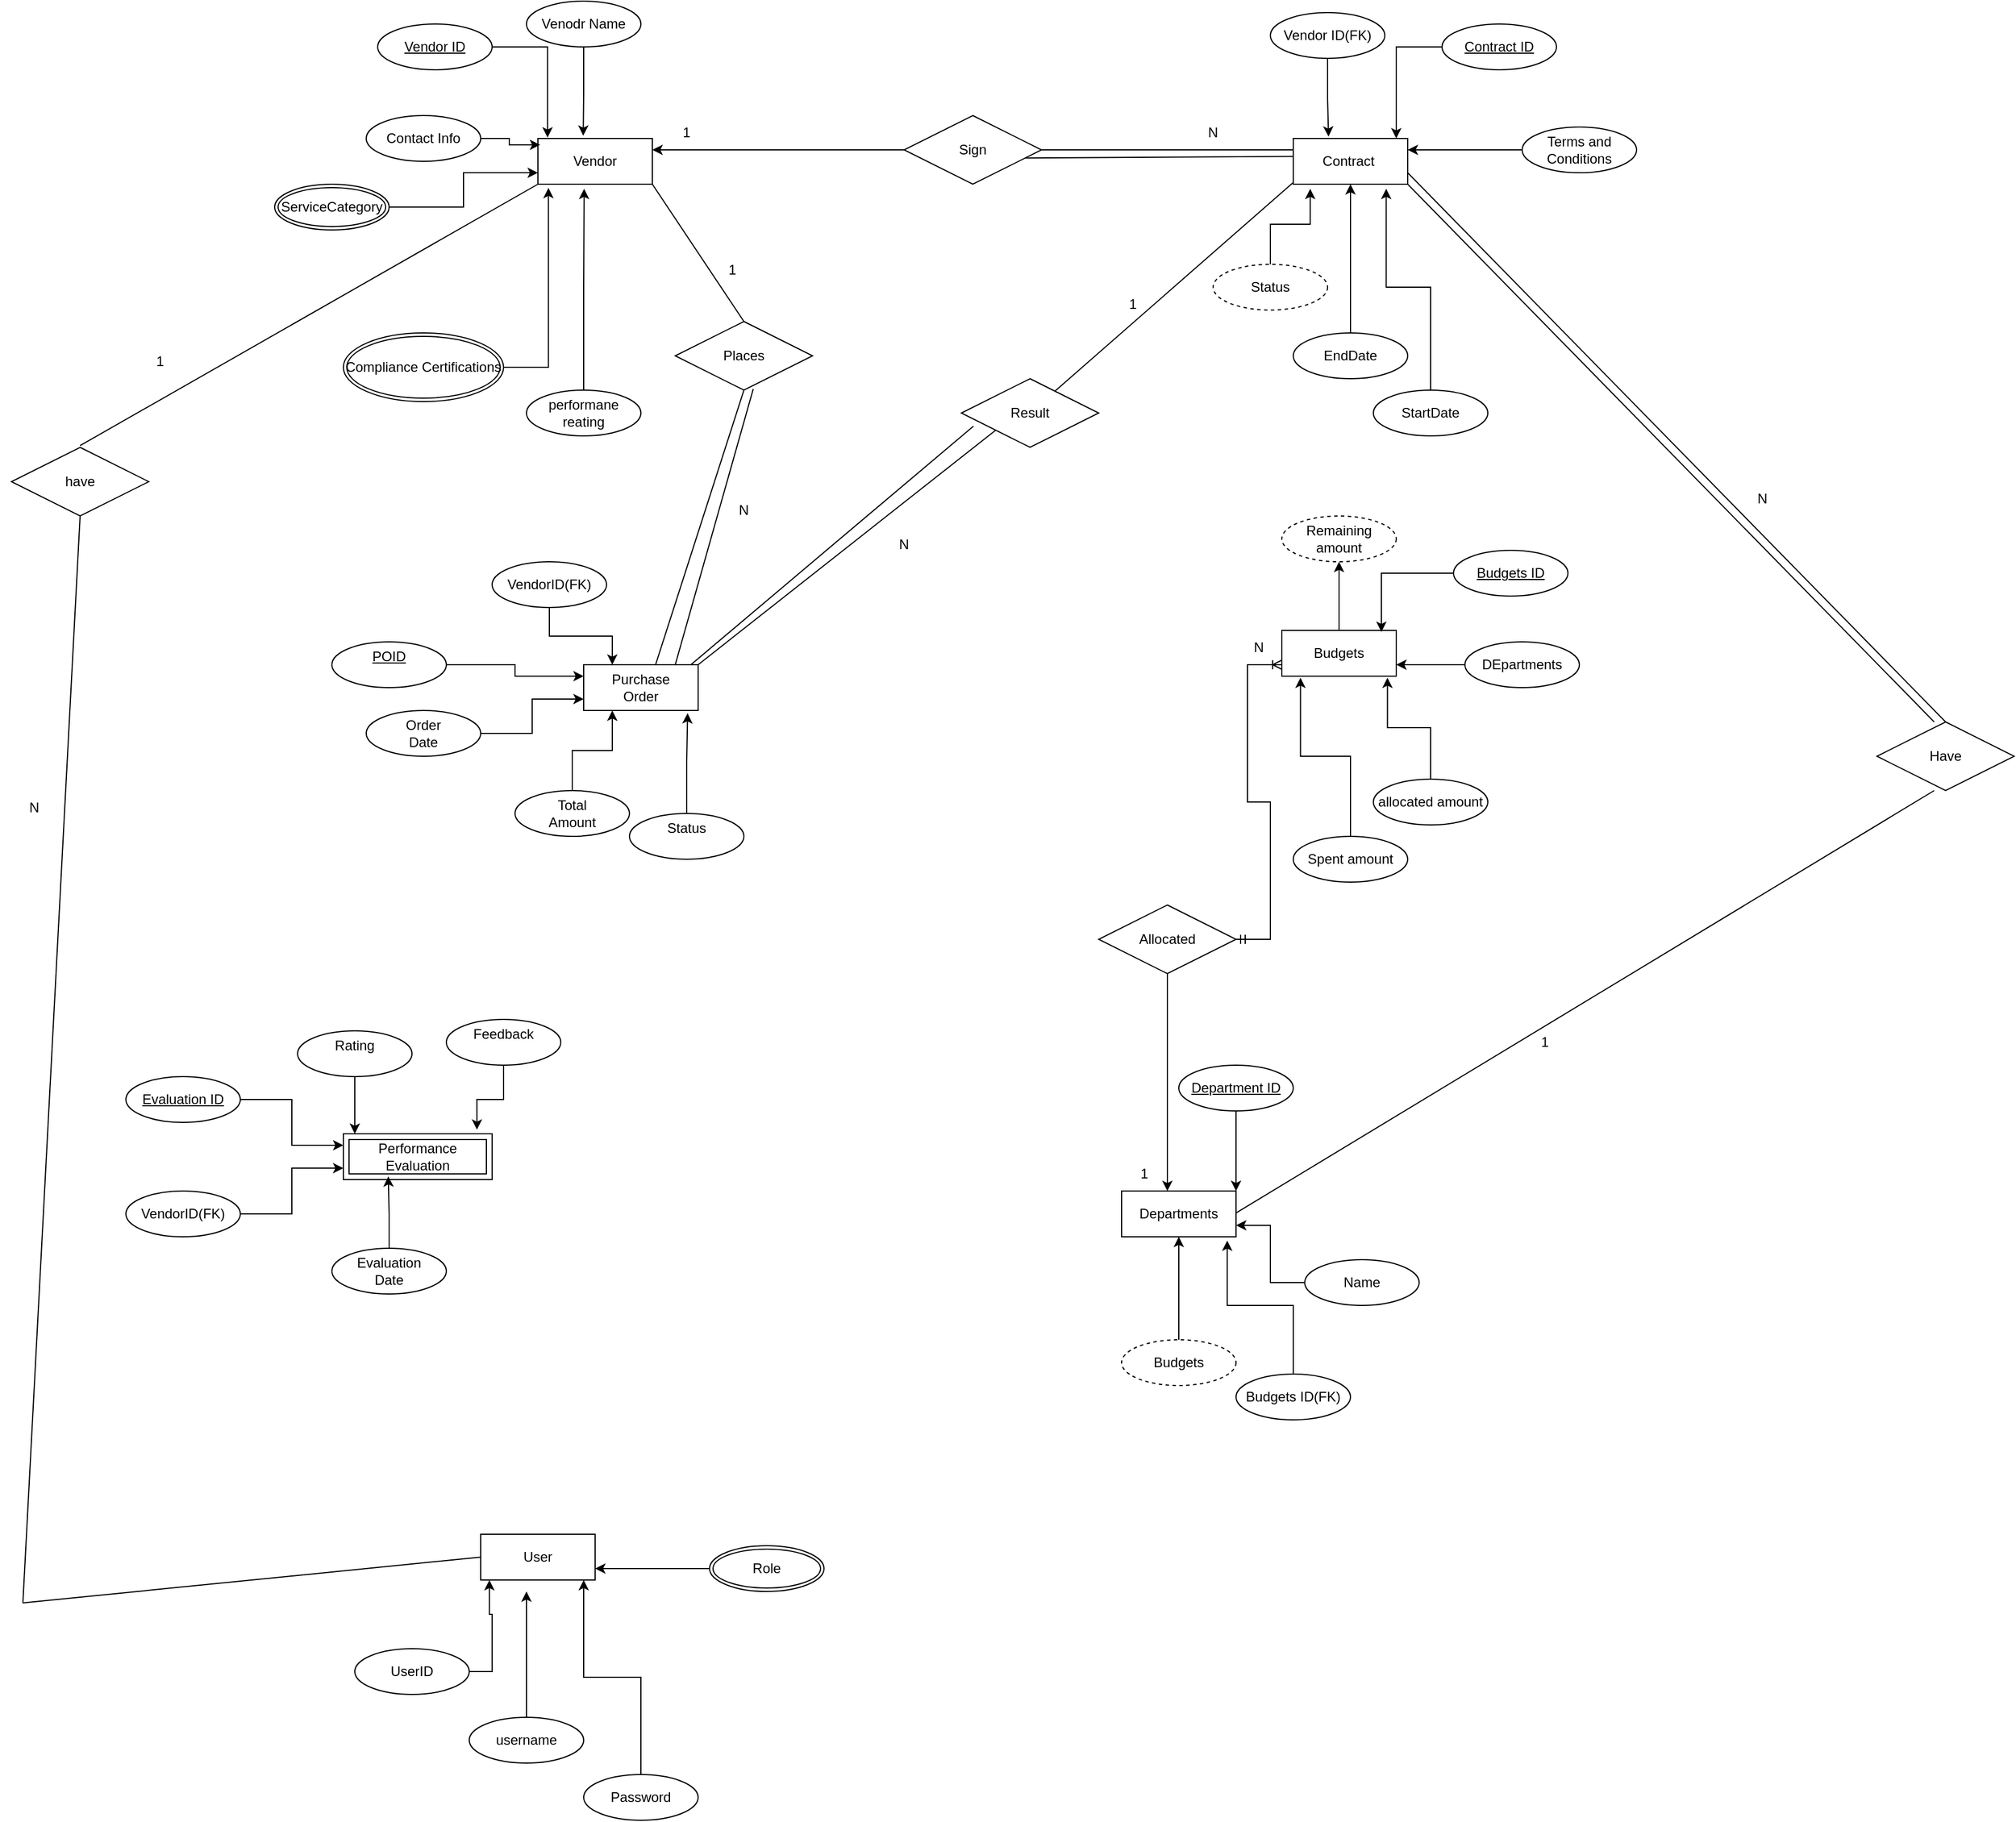 <mxfile version="25.0.1">
  <diagram name="Page-1" id="dSJH2aCxagZpSAD6MMlF">
    <mxGraphModel dx="2610" dy="936" grid="1" gridSize="10" guides="1" tooltips="1" connect="1" arrows="1" fold="1" page="1" pageScale="1" pageWidth="850" pageHeight="1100" math="0" shadow="0">
      <root>
        <mxCell id="0" />
        <mxCell id="1" parent="0" />
        <mxCell id="AMsg4iov6ipe1h9Xt787-1" value="Vendor" style="whiteSpace=wrap;html=1;align=center;" vertex="1" parent="1">
          <mxGeometry x="100" y="150" width="100" height="40" as="geometry" />
        </mxCell>
        <mxCell id="AMsg4iov6ipe1h9Xt787-2" value="Vendor ID" style="ellipse;whiteSpace=wrap;html=1;align=center;fontStyle=4;" vertex="1" parent="1">
          <mxGeometry x="-40" y="50" width="100" height="40" as="geometry" />
        </mxCell>
        <mxCell id="AMsg4iov6ipe1h9Xt787-3" value="StartDate" style="ellipse;whiteSpace=wrap;html=1;align=center;" vertex="1" parent="1">
          <mxGeometry x="830" y="370" width="100" height="40" as="geometry" />
        </mxCell>
        <mxCell id="AMsg4iov6ipe1h9Xt787-94" style="edgeStyle=orthogonalEdgeStyle;rounded=0;orthogonalLoop=1;jettySize=auto;html=1;entryX=0.5;entryY=1;entryDx=0;entryDy=0;" edge="1" parent="1" source="AMsg4iov6ipe1h9Xt787-4" target="AMsg4iov6ipe1h9Xt787-11">
          <mxGeometry relative="1" as="geometry" />
        </mxCell>
        <mxCell id="AMsg4iov6ipe1h9Xt787-4" value="EndDate" style="ellipse;whiteSpace=wrap;html=1;align=center;" vertex="1" parent="1">
          <mxGeometry x="760" y="320" width="100" height="40" as="geometry" />
        </mxCell>
        <mxCell id="AMsg4iov6ipe1h9Xt787-5" value="Vendor ID(FK)" style="ellipse;whiteSpace=wrap;html=1;align=center;" vertex="1" parent="1">
          <mxGeometry x="740" y="40" width="100" height="40" as="geometry" />
        </mxCell>
        <mxCell id="AMsg4iov6ipe1h9Xt787-6" value="performane reating" style="ellipse;whiteSpace=wrap;html=1;align=center;" vertex="1" parent="1">
          <mxGeometry x="90" y="370" width="100" height="40" as="geometry" />
        </mxCell>
        <mxCell id="AMsg4iov6ipe1h9Xt787-9" value="Contact Info" style="ellipse;whiteSpace=wrap;html=1;align=center;" vertex="1" parent="1">
          <mxGeometry x="-50" y="130" width="100" height="40" as="geometry" />
        </mxCell>
        <mxCell id="AMsg4iov6ipe1h9Xt787-10" value="Venodr Name" style="ellipse;whiteSpace=wrap;html=1;align=center;" vertex="1" parent="1">
          <mxGeometry x="90" y="30" width="100" height="40" as="geometry" />
        </mxCell>
        <mxCell id="AMsg4iov6ipe1h9Xt787-11" value="Contract&amp;nbsp;" style="whiteSpace=wrap;html=1;align=center;" vertex="1" parent="1">
          <mxGeometry x="760" y="150" width="100" height="40" as="geometry" />
        </mxCell>
        <mxCell id="AMsg4iov6ipe1h9Xt787-12" value="Contract ID" style="ellipse;whiteSpace=wrap;html=1;align=center;fontStyle=4;" vertex="1" parent="1">
          <mxGeometry x="890" y="50" width="100" height="40" as="geometry" />
        </mxCell>
        <mxCell id="AMsg4iov6ipe1h9Xt787-13" value="Compliance&amp;nbsp;Certifications" style="ellipse;shape=doubleEllipse;margin=3;whiteSpace=wrap;html=1;align=center;" vertex="1" parent="1">
          <mxGeometry x="-70" y="320" width="140" height="60" as="geometry" />
        </mxCell>
        <mxCell id="AMsg4iov6ipe1h9Xt787-86" style="edgeStyle=orthogonalEdgeStyle;rounded=0;orthogonalLoop=1;jettySize=auto;html=1;entryX=0;entryY=0.75;entryDx=0;entryDy=0;" edge="1" parent="1" source="AMsg4iov6ipe1h9Xt787-14" target="AMsg4iov6ipe1h9Xt787-1">
          <mxGeometry relative="1" as="geometry" />
        </mxCell>
        <mxCell id="AMsg4iov6ipe1h9Xt787-14" value="ServiceCategory" style="ellipse;shape=doubleEllipse;margin=3;whiteSpace=wrap;html=1;align=center;" vertex="1" parent="1">
          <mxGeometry x="-130" y="190" width="100" height="40" as="geometry" />
        </mxCell>
        <mxCell id="AMsg4iov6ipe1h9Xt787-96" style="edgeStyle=orthogonalEdgeStyle;rounded=0;orthogonalLoop=1;jettySize=auto;html=1;entryX=1;entryY=0.25;entryDx=0;entryDy=0;" edge="1" parent="1" source="AMsg4iov6ipe1h9Xt787-15" target="AMsg4iov6ipe1h9Xt787-11">
          <mxGeometry relative="1" as="geometry" />
        </mxCell>
        <mxCell id="AMsg4iov6ipe1h9Xt787-15" value="Terms and Conditions" style="ellipse;whiteSpace=wrap;html=1;align=center;" vertex="1" parent="1">
          <mxGeometry x="960" y="140" width="100" height="40" as="geometry" />
        </mxCell>
        <mxCell id="AMsg4iov6ipe1h9Xt787-16" value="Status" style="ellipse;whiteSpace=wrap;html=1;align=center;dashed=1;" vertex="1" parent="1">
          <mxGeometry x="690" y="260" width="100" height="40" as="geometry" />
        </mxCell>
        <mxCell id="AMsg4iov6ipe1h9Xt787-99" style="edgeStyle=orthogonalEdgeStyle;rounded=0;orthogonalLoop=1;jettySize=auto;html=1;entryX=0;entryY=0.25;entryDx=0;entryDy=0;" edge="1" parent="1" source="AMsg4iov6ipe1h9Xt787-18" target="AMsg4iov6ipe1h9Xt787-17">
          <mxGeometry relative="1" as="geometry" />
        </mxCell>
        <mxCell id="AMsg4iov6ipe1h9Xt787-18" value="&#xa;POID&#xa;&#xa;" style="ellipse;whiteSpace=wrap;html=1;align=center;fontStyle=4;" vertex="1" parent="1">
          <mxGeometry x="-80" y="590" width="100" height="40" as="geometry" />
        </mxCell>
        <mxCell id="AMsg4iov6ipe1h9Xt787-19" value="&#xa;Status&#xa;&#xa;" style="ellipse;whiteSpace=wrap;html=1;align=center;" vertex="1" parent="1">
          <mxGeometry x="180" y="740" width="100" height="40" as="geometry" />
        </mxCell>
        <mxCell id="AMsg4iov6ipe1h9Xt787-100" style="edgeStyle=orthogonalEdgeStyle;rounded=0;orthogonalLoop=1;jettySize=auto;html=1;entryX=0;entryY=0.75;entryDx=0;entryDy=0;" edge="1" parent="1" source="AMsg4iov6ipe1h9Xt787-20" target="AMsg4iov6ipe1h9Xt787-17">
          <mxGeometry relative="1" as="geometry" />
        </mxCell>
        <mxCell id="AMsg4iov6ipe1h9Xt787-20" value="&lt;br&gt;Order&lt;div&gt;Date&lt;br&gt;&lt;br&gt;&lt;/div&gt;" style="ellipse;whiteSpace=wrap;html=1;align=center;" vertex="1" parent="1">
          <mxGeometry x="-50" y="650" width="100" height="40" as="geometry" />
        </mxCell>
        <mxCell id="AMsg4iov6ipe1h9Xt787-102" style="edgeStyle=orthogonalEdgeStyle;rounded=0;orthogonalLoop=1;jettySize=auto;html=1;entryX=0.25;entryY=1;entryDx=0;entryDy=0;" edge="1" parent="1" source="AMsg4iov6ipe1h9Xt787-21" target="AMsg4iov6ipe1h9Xt787-17">
          <mxGeometry relative="1" as="geometry" />
        </mxCell>
        <mxCell id="AMsg4iov6ipe1h9Xt787-21" value="&lt;br&gt;Total&lt;div&gt;Amount&lt;br&gt;&lt;br&gt;&lt;/div&gt;" style="ellipse;whiteSpace=wrap;html=1;align=center;" vertex="1" parent="1">
          <mxGeometry x="80" y="720" width="100" height="40" as="geometry" />
        </mxCell>
        <mxCell id="AMsg4iov6ipe1h9Xt787-98" style="edgeStyle=orthogonalEdgeStyle;rounded=0;orthogonalLoop=1;jettySize=auto;html=1;entryX=0.25;entryY=0;entryDx=0;entryDy=0;" edge="1" parent="1" source="AMsg4iov6ipe1h9Xt787-22" target="AMsg4iov6ipe1h9Xt787-17">
          <mxGeometry relative="1" as="geometry" />
        </mxCell>
        <mxCell id="AMsg4iov6ipe1h9Xt787-22" value="&lt;br&gt;VendorID(FK)&lt;div&gt;&lt;br/&gt;&lt;/div&gt;" style="ellipse;whiteSpace=wrap;html=1;align=center;" vertex="1" parent="1">
          <mxGeometry x="60" y="520" width="100" height="40" as="geometry" />
        </mxCell>
        <mxCell id="AMsg4iov6ipe1h9Xt787-51" style="edgeStyle=orthogonalEdgeStyle;rounded=0;orthogonalLoop=1;jettySize=auto;html=1;entryX=0.5;entryY=1;entryDx=0;entryDy=0;" edge="1" parent="1" source="AMsg4iov6ipe1h9Xt787-23" target="AMsg4iov6ipe1h9Xt787-29">
          <mxGeometry relative="1" as="geometry" />
        </mxCell>
        <mxCell id="AMsg4iov6ipe1h9Xt787-23" value="Budgets" style="whiteSpace=wrap;html=1;align=center;" vertex="1" parent="1">
          <mxGeometry x="750" y="580" width="100" height="40" as="geometry" />
        </mxCell>
        <mxCell id="AMsg4iov6ipe1h9Xt787-24" value="Budgets ID" style="ellipse;whiteSpace=wrap;html=1;align=center;fontStyle=4;" vertex="1" parent="1">
          <mxGeometry x="900" y="510" width="100" height="40" as="geometry" />
        </mxCell>
        <mxCell id="AMsg4iov6ipe1h9Xt787-25" value="Spent amount" style="ellipse;whiteSpace=wrap;html=1;align=center;" vertex="1" parent="1">
          <mxGeometry x="760" y="760" width="100" height="40" as="geometry" />
        </mxCell>
        <mxCell id="AMsg4iov6ipe1h9Xt787-26" value="allocated amount" style="ellipse;whiteSpace=wrap;html=1;align=center;" vertex="1" parent="1">
          <mxGeometry x="830" y="710" width="100" height="40" as="geometry" />
        </mxCell>
        <mxCell id="AMsg4iov6ipe1h9Xt787-54" style="edgeStyle=orthogonalEdgeStyle;rounded=0;orthogonalLoop=1;jettySize=auto;html=1;entryX=1;entryY=0.75;entryDx=0;entryDy=0;" edge="1" parent="1" source="AMsg4iov6ipe1h9Xt787-27" target="AMsg4iov6ipe1h9Xt787-23">
          <mxGeometry relative="1" as="geometry" />
        </mxCell>
        <mxCell id="AMsg4iov6ipe1h9Xt787-27" value="DEpartments" style="ellipse;whiteSpace=wrap;html=1;align=center;" vertex="1" parent="1">
          <mxGeometry x="910" y="590" width="100" height="40" as="geometry" />
        </mxCell>
        <mxCell id="AMsg4iov6ipe1h9Xt787-29" value="Remaining amount" style="ellipse;whiteSpace=wrap;html=1;align=center;dashed=1;" vertex="1" parent="1">
          <mxGeometry x="750" y="480" width="100" height="40" as="geometry" />
        </mxCell>
        <mxCell id="AMsg4iov6ipe1h9Xt787-30" value="&lt;br&gt;Performance&lt;div&gt;Evaluation&lt;br&gt;&lt;br&gt;&lt;/div&gt;" style="shape=ext;margin=3;double=1;whiteSpace=wrap;html=1;align=center;" vertex="1" parent="1">
          <mxGeometry x="-70" y="1020" width="130" height="40" as="geometry" />
        </mxCell>
        <mxCell id="AMsg4iov6ipe1h9Xt787-104" style="edgeStyle=orthogonalEdgeStyle;rounded=0;orthogonalLoop=1;jettySize=auto;html=1;entryX=0;entryY=0.25;entryDx=0;entryDy=0;" edge="1" parent="1" source="AMsg4iov6ipe1h9Xt787-31" target="AMsg4iov6ipe1h9Xt787-30">
          <mxGeometry relative="1" as="geometry" />
        </mxCell>
        <mxCell id="AMsg4iov6ipe1h9Xt787-31" value="Evaluation ID" style="ellipse;whiteSpace=wrap;html=1;align=center;fontStyle=4;" vertex="1" parent="1">
          <mxGeometry x="-260" y="970" width="100" height="40" as="geometry" />
        </mxCell>
        <mxCell id="AMsg4iov6ipe1h9Xt787-105" style="edgeStyle=orthogonalEdgeStyle;rounded=0;orthogonalLoop=1;jettySize=auto;html=1;entryX=0;entryY=0.75;entryDx=0;entryDy=0;" edge="1" parent="1" source="AMsg4iov6ipe1h9Xt787-32" target="AMsg4iov6ipe1h9Xt787-30">
          <mxGeometry relative="1" as="geometry" />
        </mxCell>
        <mxCell id="AMsg4iov6ipe1h9Xt787-32" value="VendorID(FK)" style="ellipse;whiteSpace=wrap;html=1;align=center;" vertex="1" parent="1">
          <mxGeometry x="-260" y="1070" width="100" height="40" as="geometry" />
        </mxCell>
        <mxCell id="AMsg4iov6ipe1h9Xt787-33" value="&lt;br&gt;Evaluation&lt;div&gt;Date&lt;br&gt;&lt;br&gt;&lt;/div&gt;" style="ellipse;whiteSpace=wrap;html=1;align=center;" vertex="1" parent="1">
          <mxGeometry x="-80" y="1120" width="100" height="40" as="geometry" />
        </mxCell>
        <mxCell id="AMsg4iov6ipe1h9Xt787-34" value="&#xa;Feedback&#xa;&#xa;" style="ellipse;whiteSpace=wrap;html=1;align=center;" vertex="1" parent="1">
          <mxGeometry x="20" y="920" width="100" height="40" as="geometry" />
        </mxCell>
        <mxCell id="AMsg4iov6ipe1h9Xt787-35" value="&#xa;Rating&#xa;&#xa;" style="ellipse;whiteSpace=wrap;html=1;align=center;" vertex="1" parent="1">
          <mxGeometry x="-110" y="930" width="100" height="40" as="geometry" />
        </mxCell>
        <mxCell id="AMsg4iov6ipe1h9Xt787-37" value="Departments" style="whiteSpace=wrap;html=1;align=center;" vertex="1" parent="1">
          <mxGeometry x="610" y="1070" width="100" height="40" as="geometry" />
        </mxCell>
        <mxCell id="AMsg4iov6ipe1h9Xt787-48" style="edgeStyle=orthogonalEdgeStyle;rounded=0;orthogonalLoop=1;jettySize=auto;html=1;entryX=1;entryY=0;entryDx=0;entryDy=0;" edge="1" parent="1" source="AMsg4iov6ipe1h9Xt787-39" target="AMsg4iov6ipe1h9Xt787-37">
          <mxGeometry relative="1" as="geometry" />
        </mxCell>
        <mxCell id="AMsg4iov6ipe1h9Xt787-39" value="Department ID" style="ellipse;whiteSpace=wrap;html=1;align=center;fontStyle=4;" vertex="1" parent="1">
          <mxGeometry x="660" y="960" width="100" height="40" as="geometry" />
        </mxCell>
        <mxCell id="AMsg4iov6ipe1h9Xt787-49" style="edgeStyle=orthogonalEdgeStyle;rounded=0;orthogonalLoop=1;jettySize=auto;html=1;entryX=1;entryY=0.75;entryDx=0;entryDy=0;" edge="1" parent="1" source="AMsg4iov6ipe1h9Xt787-40" target="AMsg4iov6ipe1h9Xt787-37">
          <mxGeometry relative="1" as="geometry" />
        </mxCell>
        <mxCell id="AMsg4iov6ipe1h9Xt787-40" value="Name" style="ellipse;whiteSpace=wrap;html=1;align=center;" vertex="1" parent="1">
          <mxGeometry x="770" y="1130" width="100" height="40" as="geometry" />
        </mxCell>
        <mxCell id="AMsg4iov6ipe1h9Xt787-41" value="Budgets ID(FK)" style="ellipse;whiteSpace=wrap;html=1;align=center;" vertex="1" parent="1">
          <mxGeometry x="710" y="1230" width="100" height="40" as="geometry" />
        </mxCell>
        <mxCell id="AMsg4iov6ipe1h9Xt787-46" style="edgeStyle=orthogonalEdgeStyle;rounded=0;orthogonalLoop=1;jettySize=auto;html=1;entryX=0.5;entryY=1;entryDx=0;entryDy=0;" edge="1" parent="1" source="AMsg4iov6ipe1h9Xt787-42" target="AMsg4iov6ipe1h9Xt787-37">
          <mxGeometry relative="1" as="geometry" />
        </mxCell>
        <mxCell id="AMsg4iov6ipe1h9Xt787-42" value="Budgets" style="ellipse;whiteSpace=wrap;html=1;align=center;dashed=1;" vertex="1" parent="1">
          <mxGeometry x="610" y="1200" width="100" height="40" as="geometry" />
        </mxCell>
        <mxCell id="AMsg4iov6ipe1h9Xt787-45" style="edgeStyle=orthogonalEdgeStyle;rounded=0;orthogonalLoop=1;jettySize=auto;html=1;" edge="1" parent="1" source="AMsg4iov6ipe1h9Xt787-43">
          <mxGeometry relative="1" as="geometry">
            <mxPoint x="650" y="1070" as="targetPoint" />
          </mxGeometry>
        </mxCell>
        <mxCell id="AMsg4iov6ipe1h9Xt787-43" value="Allocated" style="shape=rhombus;perimeter=rhombusPerimeter;whiteSpace=wrap;html=1;align=center;" vertex="1" parent="1">
          <mxGeometry x="590" y="820" width="120" height="60" as="geometry" />
        </mxCell>
        <mxCell id="AMsg4iov6ipe1h9Xt787-50" style="edgeStyle=orthogonalEdgeStyle;rounded=0;orthogonalLoop=1;jettySize=auto;html=1;entryX=0.923;entryY=1.083;entryDx=0;entryDy=0;entryPerimeter=0;" edge="1" parent="1" source="AMsg4iov6ipe1h9Xt787-41" target="AMsg4iov6ipe1h9Xt787-37">
          <mxGeometry relative="1" as="geometry" />
        </mxCell>
        <mxCell id="AMsg4iov6ipe1h9Xt787-52" style="edgeStyle=orthogonalEdgeStyle;rounded=0;orthogonalLoop=1;jettySize=auto;html=1;entryX=0.87;entryY=0.033;entryDx=0;entryDy=0;entryPerimeter=0;" edge="1" parent="1" source="AMsg4iov6ipe1h9Xt787-24" target="AMsg4iov6ipe1h9Xt787-23">
          <mxGeometry relative="1" as="geometry" />
        </mxCell>
        <mxCell id="AMsg4iov6ipe1h9Xt787-53" style="edgeStyle=orthogonalEdgeStyle;rounded=0;orthogonalLoop=1;jettySize=auto;html=1;entryX=0.923;entryY=1.033;entryDx=0;entryDy=0;entryPerimeter=0;" edge="1" parent="1" source="AMsg4iov6ipe1h9Xt787-26" target="AMsg4iov6ipe1h9Xt787-23">
          <mxGeometry relative="1" as="geometry" />
        </mxCell>
        <mxCell id="AMsg4iov6ipe1h9Xt787-55" style="edgeStyle=orthogonalEdgeStyle;rounded=0;orthogonalLoop=1;jettySize=auto;html=1;entryX=0.163;entryY=1.033;entryDx=0;entryDy=0;entryPerimeter=0;" edge="1" parent="1" source="AMsg4iov6ipe1h9Xt787-25" target="AMsg4iov6ipe1h9Xt787-23">
          <mxGeometry relative="1" as="geometry" />
        </mxCell>
        <mxCell id="AMsg4iov6ipe1h9Xt787-56" value="" style="edgeStyle=entityRelationEdgeStyle;fontSize=12;html=1;endArrow=ERoneToMany;startArrow=ERmandOne;rounded=0;entryX=0;entryY=0.75;entryDx=0;entryDy=0;" edge="1" parent="1" target="AMsg4iov6ipe1h9Xt787-23">
          <mxGeometry width="100" height="100" relative="1" as="geometry">
            <mxPoint x="710" y="850" as="sourcePoint" />
            <mxPoint x="810" y="750" as="targetPoint" />
          </mxGeometry>
        </mxCell>
        <mxCell id="AMsg4iov6ipe1h9Xt787-58" style="edgeStyle=orthogonalEdgeStyle;rounded=0;orthogonalLoop=1;jettySize=auto;html=1;entryX=1;entryY=0.25;entryDx=0;entryDy=0;" edge="1" parent="1" source="AMsg4iov6ipe1h9Xt787-57" target="AMsg4iov6ipe1h9Xt787-1">
          <mxGeometry relative="1" as="geometry" />
        </mxCell>
        <mxCell id="AMsg4iov6ipe1h9Xt787-57" value="Sign" style="shape=rhombus;perimeter=rhombusPerimeter;whiteSpace=wrap;html=1;align=center;" vertex="1" parent="1">
          <mxGeometry x="420" y="130" width="120" height="60" as="geometry" />
        </mxCell>
        <mxCell id="AMsg4iov6ipe1h9Xt787-60" value="" style="endArrow=none;html=1;rounded=0;exitX=0.884;exitY=0.619;exitDx=0;exitDy=0;exitPerimeter=0;entryX=-0.004;entryY=0.393;entryDx=0;entryDy=0;entryPerimeter=0;" edge="1" parent="1" source="AMsg4iov6ipe1h9Xt787-57" target="AMsg4iov6ipe1h9Xt787-11">
          <mxGeometry relative="1" as="geometry">
            <mxPoint x="540" y="168.67" as="sourcePoint" />
            <mxPoint x="750" y="169" as="targetPoint" />
          </mxGeometry>
        </mxCell>
        <mxCell id="AMsg4iov6ipe1h9Xt787-61" value="" style="endArrow=none;html=1;rounded=0;entryX=0;entryY=0.25;entryDx=0;entryDy=0;" edge="1" parent="1" target="AMsg4iov6ipe1h9Xt787-11">
          <mxGeometry relative="1" as="geometry">
            <mxPoint x="540" y="160" as="sourcePoint" />
            <mxPoint x="700" y="160" as="targetPoint" />
          </mxGeometry>
        </mxCell>
        <mxCell id="AMsg4iov6ipe1h9Xt787-62" value="" style="endArrow=none;html=1;rounded=0;" edge="1" parent="1">
          <mxGeometry relative="1" as="geometry">
            <mxPoint x="710" y="1089.17" as="sourcePoint" />
            <mxPoint x="1320" y="720" as="targetPoint" />
          </mxGeometry>
        </mxCell>
        <mxCell id="AMsg4iov6ipe1h9Xt787-63" value="Have" style="shape=rhombus;perimeter=rhombusPerimeter;whiteSpace=wrap;html=1;align=center;" vertex="1" parent="1">
          <mxGeometry x="1270" y="660" width="120" height="60" as="geometry" />
        </mxCell>
        <mxCell id="AMsg4iov6ipe1h9Xt787-64" value="" style="endArrow=none;html=1;rounded=0;exitX=1;exitY=1;exitDx=0;exitDy=0;" edge="1" parent="1" source="AMsg4iov6ipe1h9Xt787-11">
          <mxGeometry relative="1" as="geometry">
            <mxPoint x="1170" y="660" as="sourcePoint" />
            <mxPoint x="1320" y="660" as="targetPoint" />
          </mxGeometry>
        </mxCell>
        <mxCell id="AMsg4iov6ipe1h9Xt787-65" value="" style="endArrow=none;html=1;rounded=0;entryX=0.5;entryY=0;entryDx=0;entryDy=0;" edge="1" parent="1" target="AMsg4iov6ipe1h9Xt787-63">
          <mxGeometry relative="1" as="geometry">
            <mxPoint x="860" y="180" as="sourcePoint" />
            <mxPoint x="1350" y="650" as="targetPoint" />
          </mxGeometry>
        </mxCell>
        <mxCell id="AMsg4iov6ipe1h9Xt787-66" value="1" style="text;html=1;align=center;verticalAlign=middle;whiteSpace=wrap;rounded=0;" vertex="1" parent="1">
          <mxGeometry x="600" y="1040" width="60" height="30" as="geometry" />
        </mxCell>
        <mxCell id="AMsg4iov6ipe1h9Xt787-67" value="N" style="text;html=1;align=center;verticalAlign=middle;whiteSpace=wrap;rounded=0;" vertex="1" parent="1">
          <mxGeometry x="700" y="580" width="60" height="30" as="geometry" />
        </mxCell>
        <mxCell id="AMsg4iov6ipe1h9Xt787-68" value="1" style="text;html=1;align=center;verticalAlign=middle;whiteSpace=wrap;rounded=0;" vertex="1" parent="1">
          <mxGeometry x="200" y="130" width="60" height="30" as="geometry" />
        </mxCell>
        <mxCell id="AMsg4iov6ipe1h9Xt787-69" value="N" style="text;html=1;align=center;verticalAlign=middle;whiteSpace=wrap;rounded=0;" vertex="1" parent="1">
          <mxGeometry x="660" y="130" width="60" height="30" as="geometry" />
        </mxCell>
        <mxCell id="AMsg4iov6ipe1h9Xt787-70" value="1" style="text;html=1;align=center;verticalAlign=middle;whiteSpace=wrap;rounded=0;" vertex="1" parent="1">
          <mxGeometry x="950" y="925" width="60" height="30" as="geometry" />
        </mxCell>
        <mxCell id="AMsg4iov6ipe1h9Xt787-71" value="N" style="text;html=1;align=center;verticalAlign=middle;whiteSpace=wrap;rounded=0;" vertex="1" parent="1">
          <mxGeometry x="1140" y="450" width="60" height="30" as="geometry" />
        </mxCell>
        <mxCell id="AMsg4iov6ipe1h9Xt787-72" value="Places" style="shape=rhombus;perimeter=rhombusPerimeter;whiteSpace=wrap;html=1;align=center;" vertex="1" parent="1">
          <mxGeometry x="220" y="310" width="120" height="60" as="geometry" />
        </mxCell>
        <mxCell id="AMsg4iov6ipe1h9Xt787-73" value="" style="endArrow=none;html=1;rounded=0;entryX=0.5;entryY=1;entryDx=0;entryDy=0;" edge="1" parent="1" target="AMsg4iov6ipe1h9Xt787-72">
          <mxGeometry relative="1" as="geometry">
            <mxPoint x="200" y="618.75" as="sourcePoint" />
            <mxPoint x="360" y="618.75" as="targetPoint" />
          </mxGeometry>
        </mxCell>
        <mxCell id="AMsg4iov6ipe1h9Xt787-74" value="" style="endArrow=none;html=1;rounded=0;entryX=1;entryY=1;entryDx=0;entryDy=0;" edge="1" parent="1" target="AMsg4iov6ipe1h9Xt787-1">
          <mxGeometry relative="1" as="geometry">
            <mxPoint x="280" y="310" as="sourcePoint" />
            <mxPoint x="440" y="310" as="targetPoint" />
          </mxGeometry>
        </mxCell>
        <mxCell id="AMsg4iov6ipe1h9Xt787-75" value="" style="endArrow=none;html=1;rounded=0;entryX=0.568;entryY=0.983;entryDx=0;entryDy=0;entryPerimeter=0;" edge="1" parent="1" target="AMsg4iov6ipe1h9Xt787-72">
          <mxGeometry relative="1" as="geometry">
            <mxPoint x="220" y="610" as="sourcePoint" />
            <mxPoint x="280" y="370" as="targetPoint" />
          </mxGeometry>
        </mxCell>
        <mxCell id="AMsg4iov6ipe1h9Xt787-76" value="1" style="text;html=1;align=center;verticalAlign=middle;whiteSpace=wrap;rounded=0;" vertex="1" parent="1">
          <mxGeometry x="240" y="250" width="60" height="30" as="geometry" />
        </mxCell>
        <mxCell id="AMsg4iov6ipe1h9Xt787-77" value="N" style="text;html=1;align=center;verticalAlign=middle;whiteSpace=wrap;rounded=0;" vertex="1" parent="1">
          <mxGeometry x="250" y="460" width="60" height="30" as="geometry" />
        </mxCell>
        <mxCell id="AMsg4iov6ipe1h9Xt787-78" value="Result" style="shape=rhombus;perimeter=rhombusPerimeter;whiteSpace=wrap;html=1;align=center;" vertex="1" parent="1">
          <mxGeometry x="470" y="360" width="120" height="60" as="geometry" />
        </mxCell>
        <mxCell id="AMsg4iov6ipe1h9Xt787-79" value="" style="endArrow=none;html=1;rounded=0;" edge="1" parent="1" source="AMsg4iov6ipe1h9Xt787-78">
          <mxGeometry relative="1" as="geometry">
            <mxPoint x="600" y="188.46" as="sourcePoint" />
            <mxPoint x="760" y="188.46" as="targetPoint" />
          </mxGeometry>
        </mxCell>
        <mxCell id="AMsg4iov6ipe1h9Xt787-80" value="" style="endArrow=none;html=1;rounded=0;entryX=0;entryY=1;entryDx=0;entryDy=0;exitX=1;exitY=0;exitDx=0;exitDy=0;" edge="1" parent="1" source="AMsg4iov6ipe1h9Xt787-17" target="AMsg4iov6ipe1h9Xt787-78">
          <mxGeometry relative="1" as="geometry">
            <mxPoint x="210" y="640" as="sourcePoint" />
            <mxPoint x="490" y="530" as="targetPoint" />
          </mxGeometry>
        </mxCell>
        <mxCell id="AMsg4iov6ipe1h9Xt787-81" value="" style="endArrow=none;html=1;rounded=0;entryX=0.088;entryY=0.692;entryDx=0;entryDy=0;entryPerimeter=0;" edge="1" parent="1" target="AMsg4iov6ipe1h9Xt787-78">
          <mxGeometry relative="1" as="geometry">
            <mxPoint x="210" y="630" as="sourcePoint" />
            <mxPoint x="490" y="530" as="targetPoint" />
          </mxGeometry>
        </mxCell>
        <mxCell id="AMsg4iov6ipe1h9Xt787-82" value="" style="endArrow=none;html=1;rounded=0;entryX=0;entryY=1;entryDx=0;entryDy=0;" edge="1" parent="1" target="AMsg4iov6ipe1h9Xt787-17">
          <mxGeometry relative="1" as="geometry">
            <mxPoint x="210" y="640" as="sourcePoint" />
            <mxPoint x="500" y="405" as="targetPoint" />
          </mxGeometry>
        </mxCell>
        <mxCell id="AMsg4iov6ipe1h9Xt787-17" value="&lt;br&gt;Purchase&lt;div&gt;Order&lt;br&gt;&lt;br&gt;&lt;/div&gt;" style="whiteSpace=wrap;html=1;align=center;" vertex="1" parent="1">
          <mxGeometry x="140" y="610" width="100" height="40" as="geometry" />
        </mxCell>
        <mxCell id="AMsg4iov6ipe1h9Xt787-83" value="1" style="text;html=1;align=center;verticalAlign=middle;whiteSpace=wrap;rounded=0;" vertex="1" parent="1">
          <mxGeometry x="590" y="280" width="60" height="30" as="geometry" />
        </mxCell>
        <mxCell id="AMsg4iov6ipe1h9Xt787-84" value="N" style="text;html=1;align=center;verticalAlign=middle;whiteSpace=wrap;rounded=0;" vertex="1" parent="1">
          <mxGeometry x="390" y="490" width="60" height="30" as="geometry" />
        </mxCell>
        <mxCell id="AMsg4iov6ipe1h9Xt787-85" style="edgeStyle=orthogonalEdgeStyle;rounded=0;orthogonalLoop=1;jettySize=auto;html=1;entryX=0.02;entryY=0.14;entryDx=0;entryDy=0;entryPerimeter=0;" edge="1" parent="1" source="AMsg4iov6ipe1h9Xt787-9" target="AMsg4iov6ipe1h9Xt787-1">
          <mxGeometry relative="1" as="geometry" />
        </mxCell>
        <mxCell id="AMsg4iov6ipe1h9Xt787-87" style="edgeStyle=orthogonalEdgeStyle;rounded=0;orthogonalLoop=1;jettySize=auto;html=1;entryX=0.404;entryY=1.1;entryDx=0;entryDy=0;entryPerimeter=0;" edge="1" parent="1" source="AMsg4iov6ipe1h9Xt787-6" target="AMsg4iov6ipe1h9Xt787-1">
          <mxGeometry relative="1" as="geometry" />
        </mxCell>
        <mxCell id="AMsg4iov6ipe1h9Xt787-88" style="edgeStyle=orthogonalEdgeStyle;rounded=0;orthogonalLoop=1;jettySize=auto;html=1;entryX=0.092;entryY=1.08;entryDx=0;entryDy=0;entryPerimeter=0;" edge="1" parent="1" source="AMsg4iov6ipe1h9Xt787-13" target="AMsg4iov6ipe1h9Xt787-1">
          <mxGeometry relative="1" as="geometry" />
        </mxCell>
        <mxCell id="AMsg4iov6ipe1h9Xt787-89" style="edgeStyle=orthogonalEdgeStyle;rounded=0;orthogonalLoop=1;jettySize=auto;html=1;entryX=0.396;entryY=-0.06;entryDx=0;entryDy=0;entryPerimeter=0;" edge="1" parent="1" source="AMsg4iov6ipe1h9Xt787-10" target="AMsg4iov6ipe1h9Xt787-1">
          <mxGeometry relative="1" as="geometry" />
        </mxCell>
        <mxCell id="AMsg4iov6ipe1h9Xt787-90" style="edgeStyle=orthogonalEdgeStyle;rounded=0;orthogonalLoop=1;jettySize=auto;html=1;entryX=0.084;entryY=-0.02;entryDx=0;entryDy=0;entryPerimeter=0;" edge="1" parent="1" source="AMsg4iov6ipe1h9Xt787-2" target="AMsg4iov6ipe1h9Xt787-1">
          <mxGeometry relative="1" as="geometry" />
        </mxCell>
        <mxCell id="AMsg4iov6ipe1h9Xt787-91" style="edgeStyle=orthogonalEdgeStyle;rounded=0;orthogonalLoop=1;jettySize=auto;html=1;entryX=0.308;entryY=-0.04;entryDx=0;entryDy=0;entryPerimeter=0;" edge="1" parent="1" source="AMsg4iov6ipe1h9Xt787-5" target="AMsg4iov6ipe1h9Xt787-11">
          <mxGeometry relative="1" as="geometry" />
        </mxCell>
        <mxCell id="AMsg4iov6ipe1h9Xt787-92" style="edgeStyle=orthogonalEdgeStyle;rounded=0;orthogonalLoop=1;jettySize=auto;html=1;entryX=0.9;entryY=0;entryDx=0;entryDy=0;entryPerimeter=0;" edge="1" parent="1" source="AMsg4iov6ipe1h9Xt787-12" target="AMsg4iov6ipe1h9Xt787-11">
          <mxGeometry relative="1" as="geometry" />
        </mxCell>
        <mxCell id="AMsg4iov6ipe1h9Xt787-93" style="edgeStyle=orthogonalEdgeStyle;rounded=0;orthogonalLoop=1;jettySize=auto;html=1;entryX=0.148;entryY=1.1;entryDx=0;entryDy=0;entryPerimeter=0;" edge="1" parent="1" source="AMsg4iov6ipe1h9Xt787-16" target="AMsg4iov6ipe1h9Xt787-11">
          <mxGeometry relative="1" as="geometry" />
        </mxCell>
        <mxCell id="AMsg4iov6ipe1h9Xt787-95" style="edgeStyle=orthogonalEdgeStyle;rounded=0;orthogonalLoop=1;jettySize=auto;html=1;entryX=0.812;entryY=1.1;entryDx=0;entryDy=0;entryPerimeter=0;" edge="1" parent="1" source="AMsg4iov6ipe1h9Xt787-3" target="AMsg4iov6ipe1h9Xt787-11">
          <mxGeometry relative="1" as="geometry" />
        </mxCell>
        <mxCell id="AMsg4iov6ipe1h9Xt787-103" style="edgeStyle=orthogonalEdgeStyle;rounded=0;orthogonalLoop=1;jettySize=auto;html=1;entryX=0.908;entryY=1.06;entryDx=0;entryDy=0;entryPerimeter=0;" edge="1" parent="1" source="AMsg4iov6ipe1h9Xt787-19" target="AMsg4iov6ipe1h9Xt787-17">
          <mxGeometry relative="1" as="geometry" />
        </mxCell>
        <mxCell id="AMsg4iov6ipe1h9Xt787-106" style="edgeStyle=orthogonalEdgeStyle;rounded=0;orthogonalLoop=1;jettySize=auto;html=1;entryX=0.302;entryY=0.93;entryDx=0;entryDy=0;entryPerimeter=0;" edge="1" parent="1" source="AMsg4iov6ipe1h9Xt787-33" target="AMsg4iov6ipe1h9Xt787-30">
          <mxGeometry relative="1" as="geometry" />
        </mxCell>
        <mxCell id="AMsg4iov6ipe1h9Xt787-107" style="edgeStyle=orthogonalEdgeStyle;rounded=0;orthogonalLoop=1;jettySize=auto;html=1;entryX=0.077;entryY=0;entryDx=0;entryDy=0;entryPerimeter=0;" edge="1" parent="1" source="AMsg4iov6ipe1h9Xt787-35" target="AMsg4iov6ipe1h9Xt787-30">
          <mxGeometry relative="1" as="geometry" />
        </mxCell>
        <mxCell id="AMsg4iov6ipe1h9Xt787-108" style="edgeStyle=orthogonalEdgeStyle;rounded=0;orthogonalLoop=1;jettySize=auto;html=1;entryX=0.898;entryY=-0.09;entryDx=0;entryDy=0;entryPerimeter=0;" edge="1" parent="1" source="AMsg4iov6ipe1h9Xt787-34" target="AMsg4iov6ipe1h9Xt787-30">
          <mxGeometry relative="1" as="geometry" />
        </mxCell>
        <mxCell id="AMsg4iov6ipe1h9Xt787-109" value="User" style="whiteSpace=wrap;html=1;align=center;" vertex="1" parent="1">
          <mxGeometry x="50" y="1370" width="100" height="40" as="geometry" />
        </mxCell>
        <mxCell id="AMsg4iov6ipe1h9Xt787-110" value="UserID" style="ellipse;whiteSpace=wrap;html=1;align=center;fontStyle=0;" vertex="1" parent="1">
          <mxGeometry x="-60" y="1470" width="100" height="40" as="geometry" />
        </mxCell>
        <mxCell id="AMsg4iov6ipe1h9Xt787-120" style="edgeStyle=orthogonalEdgeStyle;rounded=0;orthogonalLoop=1;jettySize=auto;html=1;" edge="1" parent="1" source="AMsg4iov6ipe1h9Xt787-111">
          <mxGeometry relative="1" as="geometry">
            <mxPoint x="90" y="1420" as="targetPoint" />
          </mxGeometry>
        </mxCell>
        <mxCell id="AMsg4iov6ipe1h9Xt787-111" value="username" style="ellipse;whiteSpace=wrap;html=1;align=center;" vertex="1" parent="1">
          <mxGeometry x="40" y="1530" width="100" height="40" as="geometry" />
        </mxCell>
        <mxCell id="AMsg4iov6ipe1h9Xt787-112" value="Password" style="ellipse;whiteSpace=wrap;html=1;align=center;" vertex="1" parent="1">
          <mxGeometry x="140" y="1580" width="100" height="40" as="geometry" />
        </mxCell>
        <mxCell id="AMsg4iov6ipe1h9Xt787-122" style="edgeStyle=orthogonalEdgeStyle;rounded=0;orthogonalLoop=1;jettySize=auto;html=1;entryX=1;entryY=0.75;entryDx=0;entryDy=0;" edge="1" parent="1" source="AMsg4iov6ipe1h9Xt787-113" target="AMsg4iov6ipe1h9Xt787-109">
          <mxGeometry relative="1" as="geometry" />
        </mxCell>
        <mxCell id="AMsg4iov6ipe1h9Xt787-113" value="Role" style="ellipse;shape=doubleEllipse;margin=3;whiteSpace=wrap;html=1;align=center;" vertex="1" parent="1">
          <mxGeometry x="250" y="1380" width="100" height="40" as="geometry" />
        </mxCell>
        <mxCell id="AMsg4iov6ipe1h9Xt787-114" value="have" style="shape=rhombus;perimeter=rhombusPerimeter;whiteSpace=wrap;html=1;align=center;" vertex="1" parent="1">
          <mxGeometry x="-360" y="420" width="120" height="60" as="geometry" />
        </mxCell>
        <mxCell id="AMsg4iov6ipe1h9Xt787-116" value="" style="endArrow=none;html=1;rounded=0;entryX=0;entryY=1;entryDx=0;entryDy=0;" edge="1" parent="1" target="AMsg4iov6ipe1h9Xt787-1">
          <mxGeometry relative="1" as="geometry">
            <mxPoint x="-300" y="418.46" as="sourcePoint" />
            <mxPoint x="-140" y="418.46" as="targetPoint" />
          </mxGeometry>
        </mxCell>
        <mxCell id="AMsg4iov6ipe1h9Xt787-117" value="" style="endArrow=none;html=1;rounded=0;entryX=0.5;entryY=1;entryDx=0;entryDy=0;" edge="1" parent="1" target="AMsg4iov6ipe1h9Xt787-114">
          <mxGeometry relative="1" as="geometry">
            <mxPoint x="-350" y="1430" as="sourcePoint" />
            <mxPoint x="-260" y="1040" as="targetPoint" />
          </mxGeometry>
        </mxCell>
        <mxCell id="AMsg4iov6ipe1h9Xt787-118" value="" style="endArrow=none;html=1;rounded=0;entryX=0;entryY=0.5;entryDx=0;entryDy=0;" edge="1" parent="1" target="AMsg4iov6ipe1h9Xt787-109">
          <mxGeometry relative="1" as="geometry">
            <mxPoint x="-350" y="1430" as="sourcePoint" />
            <mxPoint x="-160" y="1460" as="targetPoint" />
          </mxGeometry>
        </mxCell>
        <mxCell id="AMsg4iov6ipe1h9Xt787-119" style="edgeStyle=orthogonalEdgeStyle;rounded=0;orthogonalLoop=1;jettySize=auto;html=1;entryX=0.076;entryY=1;entryDx=0;entryDy=0;entryPerimeter=0;" edge="1" parent="1" source="AMsg4iov6ipe1h9Xt787-110" target="AMsg4iov6ipe1h9Xt787-109">
          <mxGeometry relative="1" as="geometry" />
        </mxCell>
        <mxCell id="AMsg4iov6ipe1h9Xt787-121" style="edgeStyle=orthogonalEdgeStyle;rounded=0;orthogonalLoop=1;jettySize=auto;html=1;entryX=0.9;entryY=1;entryDx=0;entryDy=0;entryPerimeter=0;" edge="1" parent="1" source="AMsg4iov6ipe1h9Xt787-112" target="AMsg4iov6ipe1h9Xt787-109">
          <mxGeometry relative="1" as="geometry" />
        </mxCell>
        <mxCell id="AMsg4iov6ipe1h9Xt787-123" value="1" style="text;html=1;align=center;verticalAlign=middle;whiteSpace=wrap;rounded=0;" vertex="1" parent="1">
          <mxGeometry x="-260" y="330" width="60" height="30" as="geometry" />
        </mxCell>
        <mxCell id="AMsg4iov6ipe1h9Xt787-124" value="N" style="text;html=1;align=center;verticalAlign=middle;whiteSpace=wrap;rounded=0;" vertex="1" parent="1">
          <mxGeometry x="-370" y="720" width="60" height="30" as="geometry" />
        </mxCell>
      </root>
    </mxGraphModel>
  </diagram>
</mxfile>
